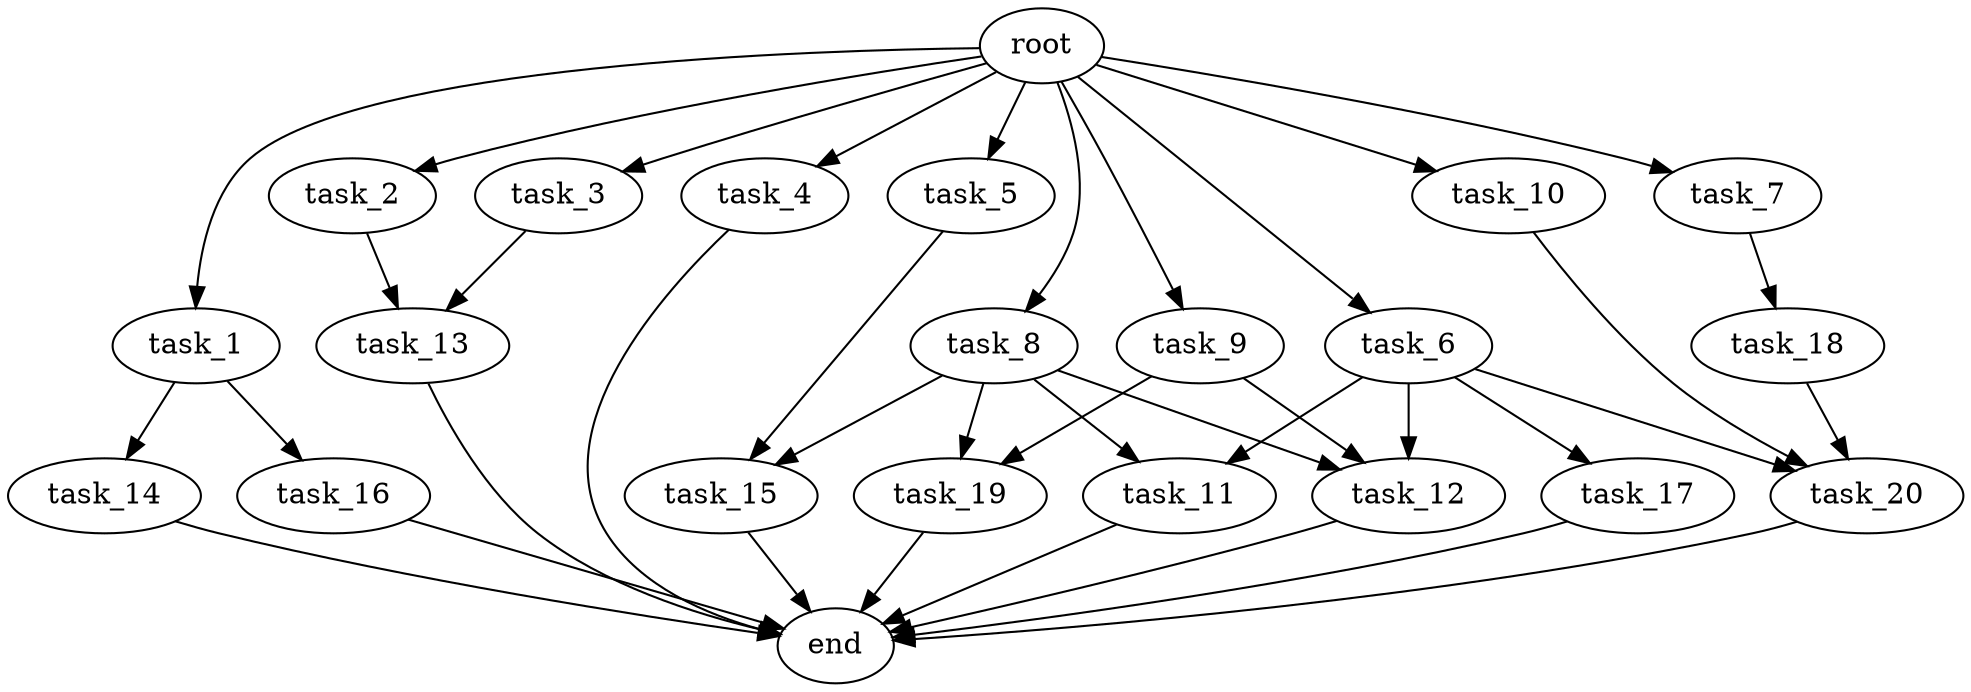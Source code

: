 digraph G {
  root [size="0.000000e+00"];
  task_1 [size="5.741759e+09"];
  task_2 [size="5.351988e+09"];
  task_3 [size="7.231454e+09"];
  task_4 [size="9.366757e+09"];
  task_5 [size="9.132384e+09"];
  task_6 [size="1.751473e+09"];
  task_7 [size="8.822567e+09"];
  task_8 [size="1.758711e+09"];
  task_9 [size="9.196428e+09"];
  task_10 [size="9.971721e+09"];
  task_11 [size="3.970549e+09"];
  task_12 [size="4.954344e+09"];
  task_13 [size="9.366151e+09"];
  task_14 [size="9.621352e+09"];
  task_15 [size="9.260471e+09"];
  task_16 [size="8.767555e+09"];
  task_17 [size="9.366242e+07"];
  task_18 [size="5.680051e+09"];
  task_19 [size="1.073900e+09"];
  task_20 [size="9.829956e+09"];
  end [size="0.000000e+00"];

  root -> task_1 [size="1.000000e-12"];
  root -> task_2 [size="1.000000e-12"];
  root -> task_3 [size="1.000000e-12"];
  root -> task_4 [size="1.000000e-12"];
  root -> task_5 [size="1.000000e-12"];
  root -> task_6 [size="1.000000e-12"];
  root -> task_7 [size="1.000000e-12"];
  root -> task_8 [size="1.000000e-12"];
  root -> task_9 [size="1.000000e-12"];
  root -> task_10 [size="1.000000e-12"];
  task_1 -> task_14 [size="9.621352e+08"];
  task_1 -> task_16 [size="8.767555e+08"];
  task_2 -> task_13 [size="4.683075e+08"];
  task_3 -> task_13 [size="4.683075e+08"];
  task_4 -> end [size="1.000000e-12"];
  task_5 -> task_15 [size="4.630235e+08"];
  task_6 -> task_11 [size="1.985274e+08"];
  task_6 -> task_12 [size="1.651448e+08"];
  task_6 -> task_17 [size="9.366242e+06"];
  task_6 -> task_20 [size="3.276652e+08"];
  task_7 -> task_18 [size="5.680051e+08"];
  task_8 -> task_11 [size="1.985274e+08"];
  task_8 -> task_12 [size="1.651448e+08"];
  task_8 -> task_15 [size="4.630235e+08"];
  task_8 -> task_19 [size="5.369498e+07"];
  task_9 -> task_12 [size="1.651448e+08"];
  task_9 -> task_19 [size="5.369498e+07"];
  task_10 -> task_20 [size="3.276652e+08"];
  task_11 -> end [size="1.000000e-12"];
  task_12 -> end [size="1.000000e-12"];
  task_13 -> end [size="1.000000e-12"];
  task_14 -> end [size="1.000000e-12"];
  task_15 -> end [size="1.000000e-12"];
  task_16 -> end [size="1.000000e-12"];
  task_17 -> end [size="1.000000e-12"];
  task_18 -> task_20 [size="3.276652e+08"];
  task_19 -> end [size="1.000000e-12"];
  task_20 -> end [size="1.000000e-12"];
}
